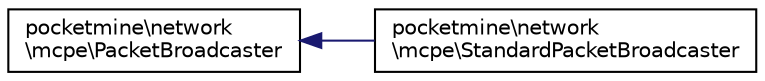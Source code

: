digraph "Graphical Class Hierarchy"
{
 // INTERACTIVE_SVG=YES
 // LATEX_PDF_SIZE
  edge [fontname="Helvetica",fontsize="10",labelfontname="Helvetica",labelfontsize="10"];
  node [fontname="Helvetica",fontsize="10",shape=record];
  rankdir="LR";
  Node0 [label="pocketmine\\network\l\\mcpe\\PacketBroadcaster",height=0.2,width=0.4,color="black", fillcolor="white", style="filled",URL="$d8/d1f/interfacepocketmine_1_1network_1_1mcpe_1_1_packet_broadcaster.html",tooltip=" "];
  Node0 -> Node1 [dir="back",color="midnightblue",fontsize="10",style="solid",fontname="Helvetica"];
  Node1 [label="pocketmine\\network\l\\mcpe\\StandardPacketBroadcaster",height=0.2,width=0.4,color="black", fillcolor="white", style="filled",URL="$d2/d87/classpocketmine_1_1network_1_1mcpe_1_1_standard_packet_broadcaster.html",tooltip=" "];
}
